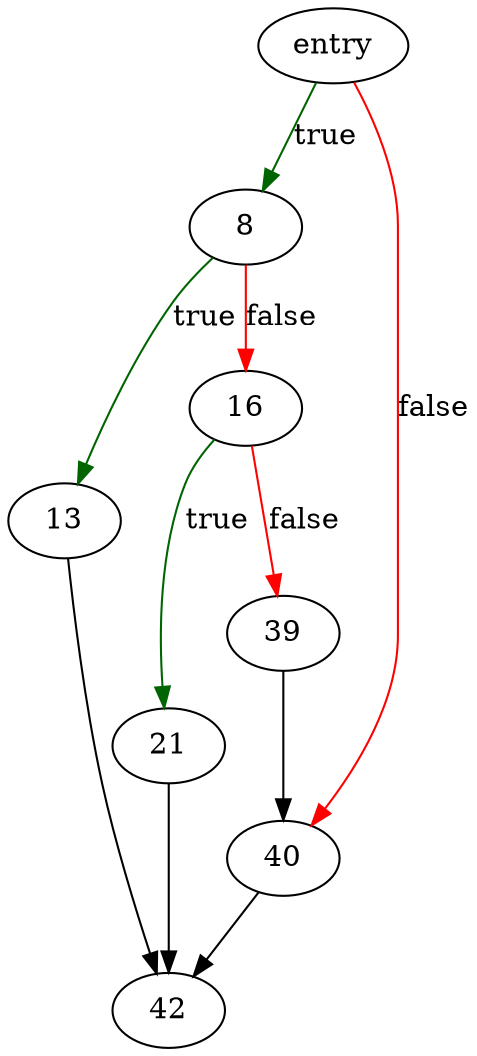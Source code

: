 digraph "sqlite3DbFreeNN" {
	// Node definitions.
	2 [label=entry];
	8;
	13;
	16;
	21;
	39;
	40;
	42;

	// Edge definitions.
	2 -> 8 [
		color=darkgreen
		label=true
	];
	2 -> 40 [
		color=red
		label=false
	];
	8 -> 13 [
		color=darkgreen
		label=true
	];
	8 -> 16 [
		color=red
		label=false
	];
	13 -> 42;
	16 -> 21 [
		color=darkgreen
		label=true
	];
	16 -> 39 [
		color=red
		label=false
	];
	21 -> 42;
	39 -> 40;
	40 -> 42;
}